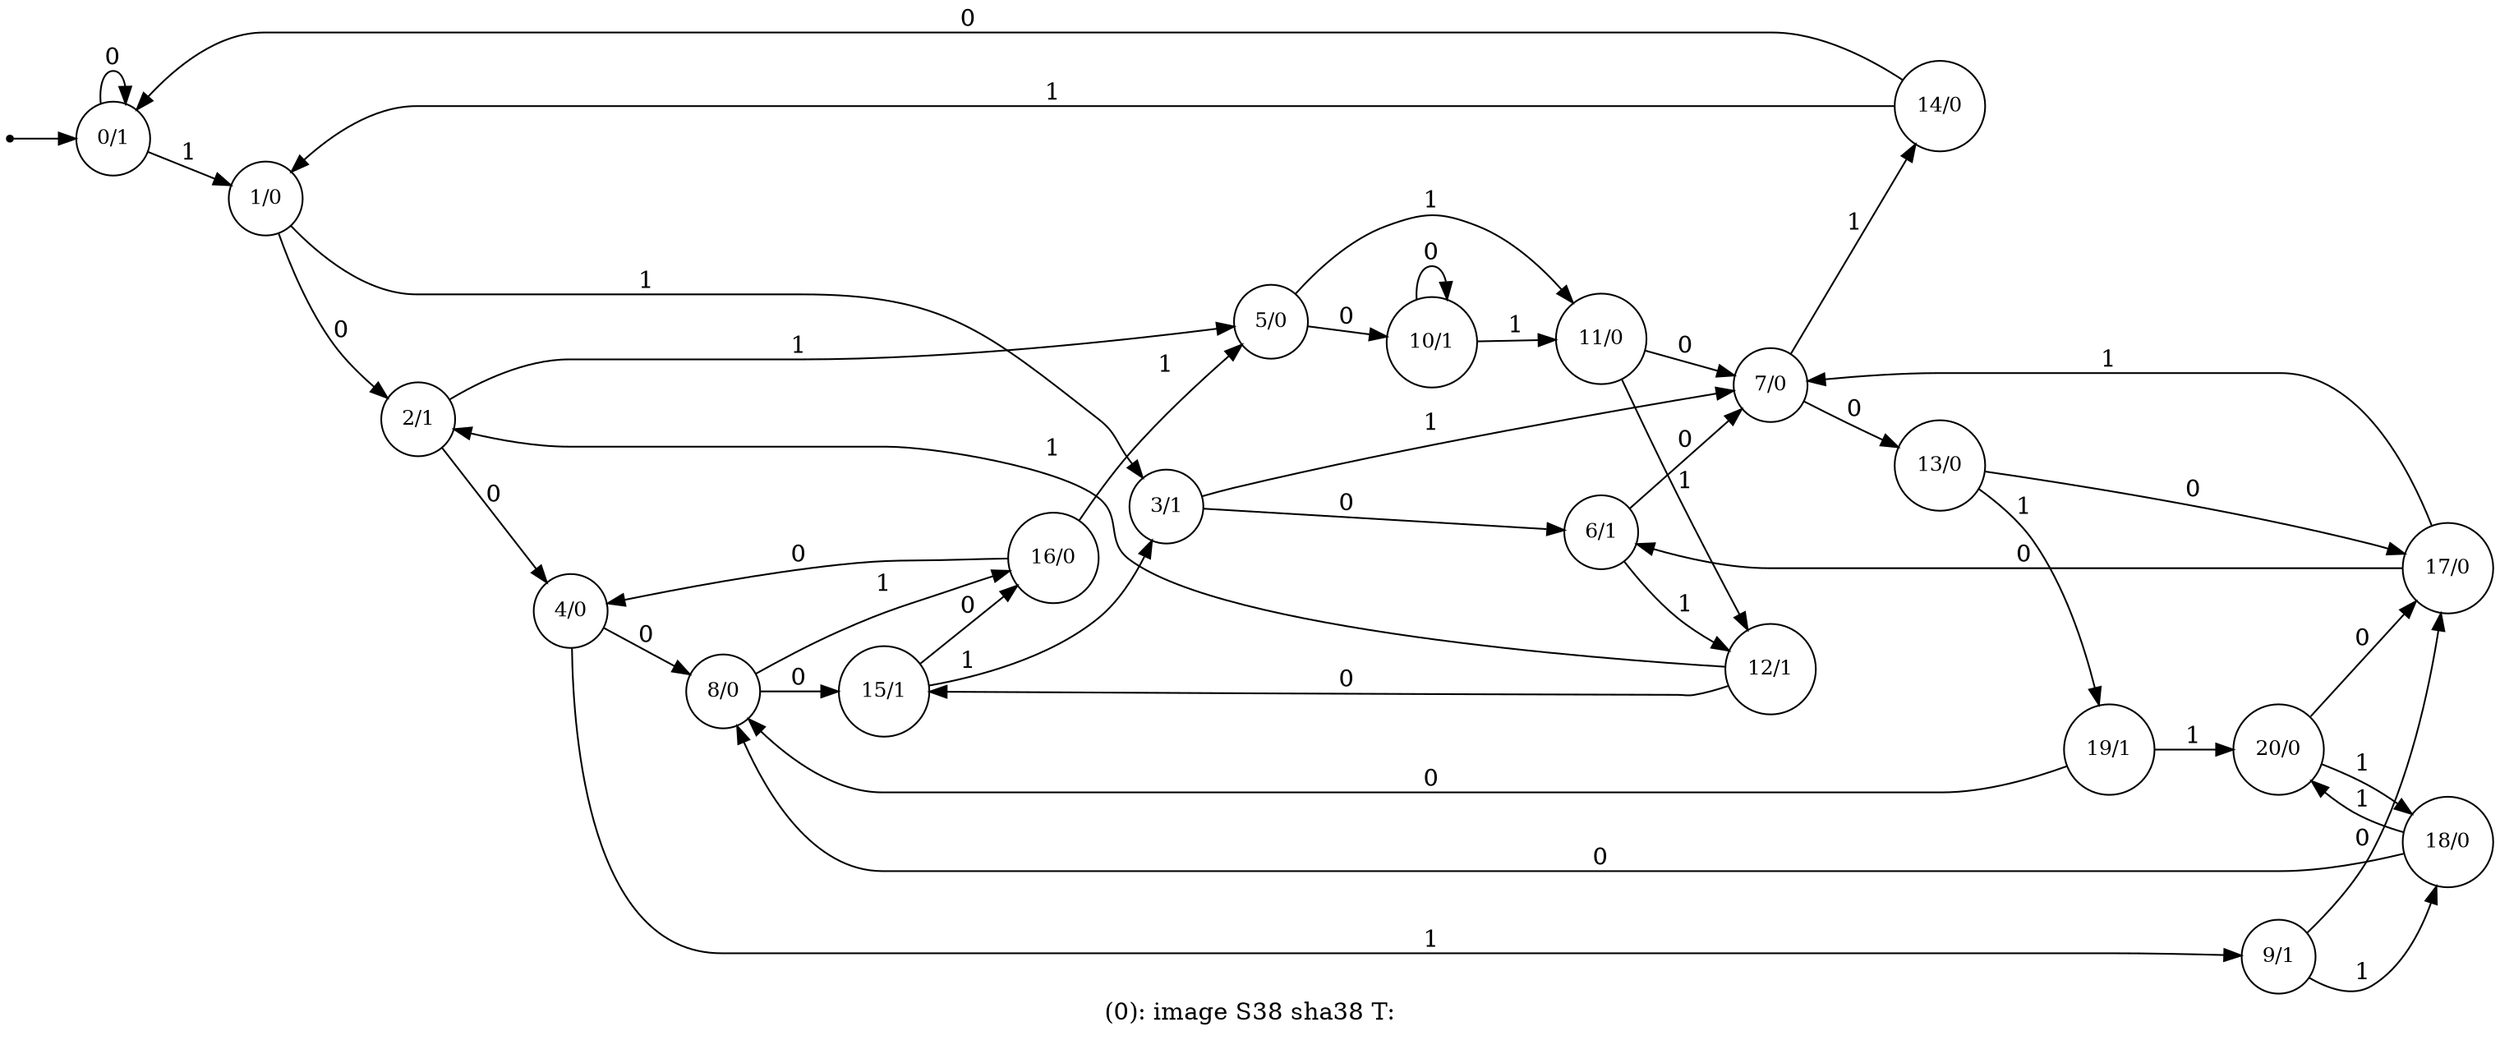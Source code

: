 digraph G {
label = "(0): image S38 sha38 T:";
rankdir = LR;
node [shape = circle, label="0/1", fontsize=12]0;
node [shape = circle, label="1/0", fontsize=12]1;
node [shape = circle, label="2/1", fontsize=12]2;
node [shape = circle, label="3/1", fontsize=12]3;
node [shape = circle, label="4/0", fontsize=12]4;
node [shape = circle, label="5/0", fontsize=12]5;
node [shape = circle, label="6/1", fontsize=12]6;
node [shape = circle, label="7/0", fontsize=12]7;
node [shape = circle, label="8/0", fontsize=12]8;
node [shape = circle, label="9/1", fontsize=12]9;
node [shape = circle, label="10/1", fontsize=12]10;
node [shape = circle, label="11/0", fontsize=12]11;
node [shape = circle, label="12/1", fontsize=12]12;
node [shape = circle, label="13/0", fontsize=12]13;
node [shape = circle, label="14/0", fontsize=12]14;
node [shape = circle, label="15/1", fontsize=12]15;
node [shape = circle, label="16/0", fontsize=12]16;
node [shape = circle, label="17/0", fontsize=12]17;
node [shape = circle, label="18/0", fontsize=12]18;
node [shape = circle, label="19/1", fontsize=12]19;
node [shape = circle, label="20/0", fontsize=12]20;
node [shape = point ]; qi
qi -> 0;
0 -> 0[ label = "0"];
0 -> 1[ label = "1"];
1 -> 2[ label = "0"];
1 -> 3[ label = "1"];
2 -> 4[ label = "0"];
2 -> 5[ label = "1"];
3 -> 6[ label = "0"];
3 -> 7[ label = "1"];
4 -> 8[ label = "0"];
4 -> 9[ label = "1"];
5 -> 10[ label = "0"];
5 -> 11[ label = "1"];
6 -> 7[ label = "0"];
6 -> 12[ label = "1"];
7 -> 13[ label = "0"];
7 -> 14[ label = "1"];
8 -> 15[ label = "0"];
8 -> 16[ label = "1"];
9 -> 17[ label = "0"];
9 -> 18[ label = "1"];
10 -> 10[ label = "0"];
10 -> 11[ label = "1"];
11 -> 7[ label = "0"];
11 -> 12[ label = "1"];
12 -> 2[ label = "1"];
12 -> 15[ label = "0"];
13 -> 17[ label = "0"];
13 -> 19[ label = "1"];
14 -> 0[ label = "0"];
14 -> 1[ label = "1"];
15 -> 3[ label = "1"];
15 -> 16[ label = "0"];
16 -> 4[ label = "0"];
16 -> 5[ label = "1"];
17 -> 6[ label = "0"];
17 -> 7[ label = "1"];
18 -> 8[ label = "0"];
18 -> 20[ label = "1"];
19 -> 8[ label = "0"];
19 -> 20[ label = "1"];
20 -> 17[ label = "0"];
20 -> 18[ label = "1"];
}
